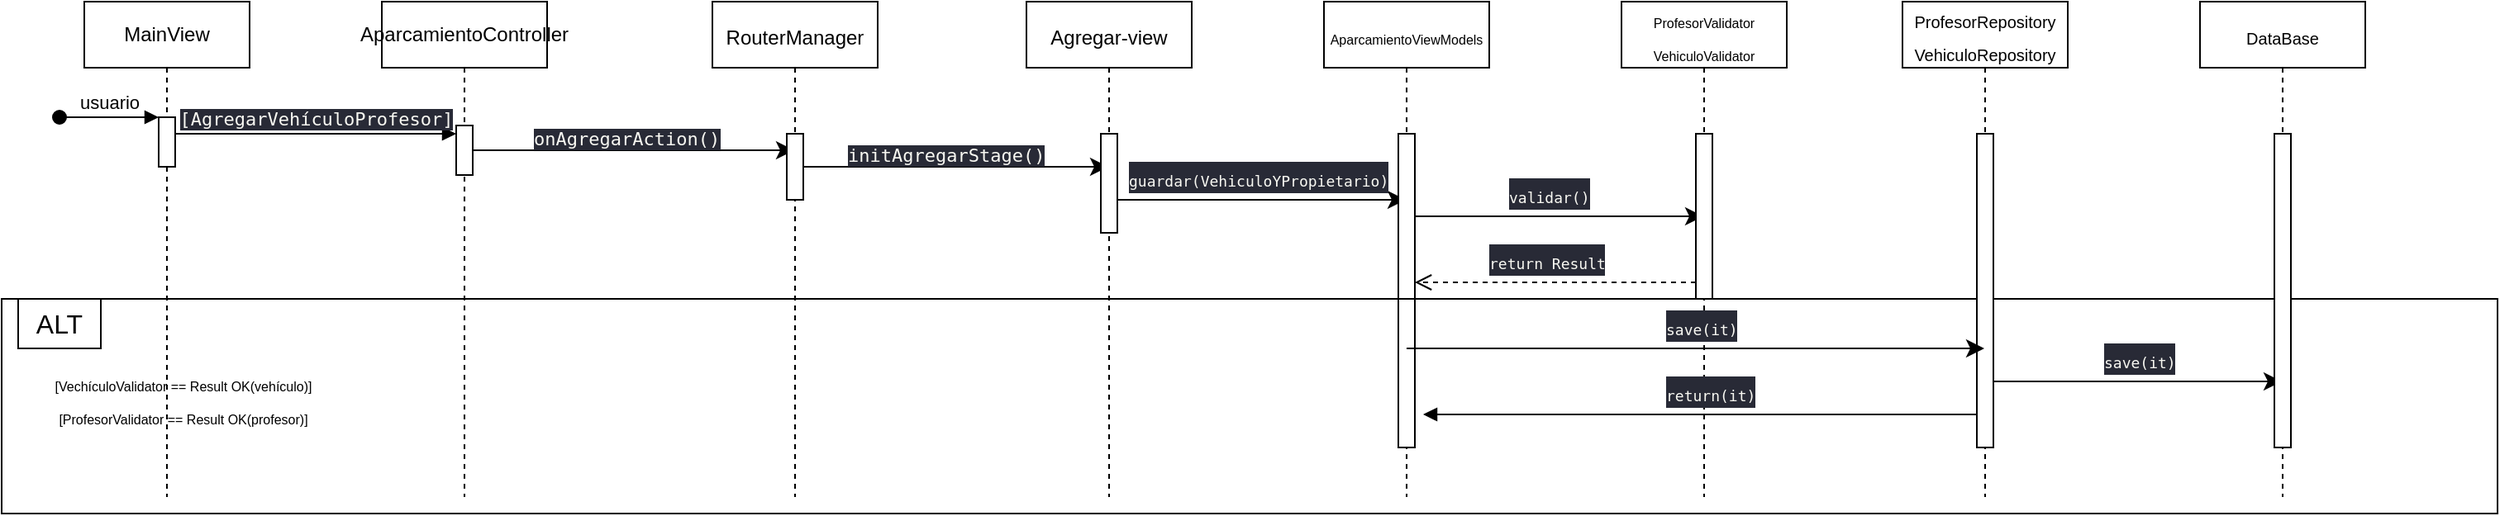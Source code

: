 <mxfile version="21.2.8" type="device" pages="2">
  <diagram name="Guardar Vehículo - Propietario" id="2YBvvXClWsGukQMizWep">
    <mxGraphModel dx="2807" dy="1238" grid="1" gridSize="10" guides="1" tooltips="1" connect="1" arrows="1" fold="1" page="1" pageScale="1" pageWidth="850" pageHeight="1100" math="0" shadow="0">
      <root>
        <mxCell id="0" />
        <mxCell id="1" parent="0" />
        <mxCell id="kDO4wmk9-rNT7eTT9zXW-60" value="" style="html=1;verticalAlign=bottom;endArrow=block;edgeStyle=elbowEdgeStyle;elbow=vertical;curved=0;rounded=0;" parent="1" edge="1">
          <mxGeometry relative="1" as="geometry">
            <mxPoint x="1190" y="770" as="sourcePoint" />
            <Array as="points">
              <mxPoint x="940" y="770" />
            </Array>
            <mxPoint x="850" y="770" as="targetPoint" />
          </mxGeometry>
        </mxCell>
        <mxCell id="kDO4wmk9-rNT7eTT9zXW-1" value="MainView" style="shape=umlLifeline;perimeter=lifelinePerimeter;whiteSpace=wrap;html=1;container=0;dropTarget=0;collapsible=0;recursiveResize=0;outlineConnect=0;portConstraint=eastwest;newEdgeStyle={&quot;edgeStyle&quot;:&quot;elbowEdgeStyle&quot;,&quot;elbow&quot;:&quot;vertical&quot;,&quot;curved&quot;:0,&quot;rounded&quot;:0};" parent="1" vertex="1">
          <mxGeometry x="40" y="520" width="100" height="300" as="geometry" />
        </mxCell>
        <mxCell id="kDO4wmk9-rNT7eTT9zXW-2" value="" style="html=1;points=[];perimeter=orthogonalPerimeter;outlineConnect=0;targetShapes=umlLifeline;portConstraint=eastwest;newEdgeStyle={&quot;edgeStyle&quot;:&quot;elbowEdgeStyle&quot;,&quot;elbow&quot;:&quot;vertical&quot;,&quot;curved&quot;:0,&quot;rounded&quot;:0};" parent="kDO4wmk9-rNT7eTT9zXW-1" vertex="1">
          <mxGeometry x="45" y="70" width="10" height="30" as="geometry" />
        </mxCell>
        <mxCell id="kDO4wmk9-rNT7eTT9zXW-3" value="usuario" style="html=1;verticalAlign=bottom;startArrow=oval;endArrow=block;startSize=8;edgeStyle=elbowEdgeStyle;elbow=vertical;curved=0;rounded=0;" parent="kDO4wmk9-rNT7eTT9zXW-1" target="kDO4wmk9-rNT7eTT9zXW-2" edge="1">
          <mxGeometry relative="1" as="geometry">
            <mxPoint x="-15" y="70" as="sourcePoint" />
          </mxGeometry>
        </mxCell>
        <mxCell id="kDO4wmk9-rNT7eTT9zXW-15" value="" style="edgeStyle=elbowEdgeStyle;curved=0;rounded=0;orthogonalLoop=1;jettySize=auto;html=1;elbow=vertical;fontSize=12;startSize=8;endSize=8;" parent="1" edge="1">
          <mxGeometry relative="1" as="geometry">
            <mxPoint x="269.81" y="610.0" as="sourcePoint" />
            <mxPoint x="469.5" y="610.0" as="targetPoint" />
            <Array as="points">
              <mxPoint x="360" y="610" />
            </Array>
          </mxGeometry>
        </mxCell>
        <mxCell id="kDO4wmk9-rNT7eTT9zXW-5" value="AparcamientoController" style="shape=umlLifeline;perimeter=lifelinePerimeter;whiteSpace=wrap;html=1;container=0;dropTarget=0;collapsible=0;recursiveResize=0;outlineConnect=0;portConstraint=eastwest;newEdgeStyle={&quot;edgeStyle&quot;:&quot;elbowEdgeStyle&quot;,&quot;elbow&quot;:&quot;vertical&quot;,&quot;curved&quot;:0,&quot;rounded&quot;:0};" parent="1" vertex="1">
          <mxGeometry x="220" y="520" width="100" height="300" as="geometry" />
        </mxCell>
        <mxCell id="kDO4wmk9-rNT7eTT9zXW-6" value="" style="html=1;points=[];perimeter=orthogonalPerimeter;outlineConnect=0;targetShapes=umlLifeline;portConstraint=eastwest;newEdgeStyle={&quot;edgeStyle&quot;:&quot;elbowEdgeStyle&quot;,&quot;elbow&quot;:&quot;vertical&quot;,&quot;curved&quot;:0,&quot;rounded&quot;:0};" parent="kDO4wmk9-rNT7eTT9zXW-5" vertex="1">
          <mxGeometry x="45" y="75" width="10" height="30" as="geometry" />
        </mxCell>
        <mxCell id="kDO4wmk9-rNT7eTT9zXW-7" value="&lt;div style=&quot;background-color: rgb(40, 42, 54); color: rgb(248, 248, 242); font-family: &amp;quot;Fira Code&amp;quot;, monospace;&quot;&gt;[AgregarVehículoProfesor]&lt;/div&gt;" style="html=1;verticalAlign=bottom;endArrow=block;edgeStyle=elbowEdgeStyle;elbow=vertical;curved=0;rounded=0;" parent="1" source="kDO4wmk9-rNT7eTT9zXW-2" target="kDO4wmk9-rNT7eTT9zXW-6" edge="1">
          <mxGeometry x="-0.002" relative="1" as="geometry">
            <mxPoint x="195" y="610" as="sourcePoint" />
            <Array as="points">
              <mxPoint x="180" y="600" />
            </Array>
            <mxPoint as="offset" />
          </mxGeometry>
        </mxCell>
        <mxCell id="kDO4wmk9-rNT7eTT9zXW-20" value="" style="edgeStyle=elbowEdgeStyle;curved=0;rounded=0;orthogonalLoop=1;jettySize=auto;html=1;elbow=vertical;fontSize=12;startSize=8;endSize=8;" parent="1" source="kDO4wmk9-rNT7eTT9zXW-13" target="kDO4wmk9-rNT7eTT9zXW-18" edge="1">
          <mxGeometry relative="1" as="geometry">
            <Array as="points">
              <mxPoint x="560" y="620" />
              <mxPoint x="540" y="630" />
              <mxPoint x="565" y="640" />
            </Array>
          </mxGeometry>
        </mxCell>
        <mxCell id="kDO4wmk9-rNT7eTT9zXW-13" value="&lt;font style=&quot;font-size: 12px;&quot;&gt;RouterManager&lt;/font&gt;" style="shape=umlLifeline;perimeter=lifelinePerimeter;whiteSpace=wrap;html=1;container=0;dropTarget=0;collapsible=0;recursiveResize=0;outlineConnect=0;portConstraint=eastwest;newEdgeStyle={&quot;edgeStyle&quot;:&quot;elbowEdgeStyle&quot;,&quot;elbow&quot;:&quot;vertical&quot;,&quot;curved&quot;:0,&quot;rounded&quot;:0};fontSize=16;" parent="1" vertex="1">
          <mxGeometry x="420" y="520" width="100" height="300" as="geometry" />
        </mxCell>
        <mxCell id="kDO4wmk9-rNT7eTT9zXW-14" value="" style="html=1;points=[];perimeter=orthogonalPerimeter;outlineConnect=0;targetShapes=umlLifeline;portConstraint=eastwest;newEdgeStyle={&quot;edgeStyle&quot;:&quot;elbowEdgeStyle&quot;,&quot;elbow&quot;:&quot;vertical&quot;,&quot;curved&quot;:0,&quot;rounded&quot;:0};fontSize=16;" parent="kDO4wmk9-rNT7eTT9zXW-13" vertex="1">
          <mxGeometry x="45" y="80" width="10" height="40" as="geometry" />
        </mxCell>
        <mxCell id="kDO4wmk9-rNT7eTT9zXW-17" value="&lt;div style=&quot;background-color: rgb(40, 42, 54); color: rgb(248, 248, 242); font-family: &amp;quot;Fira Code&amp;quot;, monospace; font-size: 11px;&quot;&gt;&lt;div style=&quot;&quot;&gt;onAgregarAction()&lt;/div&gt;&lt;/div&gt;" style="text;whiteSpace=wrap;html=1;fontSize=16;" parent="1" vertex="1">
          <mxGeometry x="310" y="590" width="130" height="30" as="geometry" />
        </mxCell>
        <mxCell id="kDO4wmk9-rNT7eTT9zXW-30" value="" style="edgeStyle=elbowEdgeStyle;curved=0;rounded=0;orthogonalLoop=1;jettySize=auto;html=1;elbow=vertical;fontSize=12;startSize=8;endSize=8;" parent="1" source="kDO4wmk9-rNT7eTT9zXW-18" target="kDO4wmk9-rNT7eTT9zXW-28" edge="1">
          <mxGeometry relative="1" as="geometry">
            <Array as="points">
              <mxPoint x="740" y="640" />
            </Array>
          </mxGeometry>
        </mxCell>
        <mxCell id="kDO4wmk9-rNT7eTT9zXW-18" value="&lt;font style=&quot;font-size: 12px;&quot;&gt;Agregar-view&lt;/font&gt;" style="shape=umlLifeline;perimeter=lifelinePerimeter;whiteSpace=wrap;html=1;container=0;dropTarget=0;collapsible=0;recursiveResize=0;outlineConnect=0;portConstraint=eastwest;newEdgeStyle={&quot;edgeStyle&quot;:&quot;elbowEdgeStyle&quot;,&quot;elbow&quot;:&quot;vertical&quot;,&quot;curved&quot;:0,&quot;rounded&quot;:0};fontSize=16;" parent="1" vertex="1">
          <mxGeometry x="610" y="520" width="100" height="300" as="geometry" />
        </mxCell>
        <mxCell id="kDO4wmk9-rNT7eTT9zXW-19" value="" style="html=1;points=[];perimeter=orthogonalPerimeter;outlineConnect=0;targetShapes=umlLifeline;portConstraint=eastwest;newEdgeStyle={&quot;edgeStyle&quot;:&quot;elbowEdgeStyle&quot;,&quot;elbow&quot;:&quot;vertical&quot;,&quot;curved&quot;:0,&quot;rounded&quot;:0};fontSize=16;" parent="kDO4wmk9-rNT7eTT9zXW-18" vertex="1">
          <mxGeometry x="45" y="80" width="10" height="60" as="geometry" />
        </mxCell>
        <mxCell id="kDO4wmk9-rNT7eTT9zXW-23" value="&lt;div style=&quot;background-color: rgb(40, 42, 54); color: rgb(248, 248, 242); font-family: &amp;quot;Fira Code&amp;quot;, monospace; font-size: 11px;&quot;&gt;&lt;div style=&quot;&quot;&gt;&lt;div style=&quot;&quot;&gt;initAgregarStage()&lt;/div&gt;&lt;/div&gt;&lt;/div&gt;" style="text;whiteSpace=wrap;html=1;fontSize=16;" parent="1" vertex="1">
          <mxGeometry x="500" y="600" width="130" height="20" as="geometry" />
        </mxCell>
        <mxCell id="kDO4wmk9-rNT7eTT9zXW-34" value="" style="edgeStyle=elbowEdgeStyle;curved=0;rounded=0;orthogonalLoop=1;jettySize=auto;html=1;elbow=vertical;fontSize=12;startSize=8;endSize=8;" parent="1" source="kDO4wmk9-rNT7eTT9zXW-28" target="kDO4wmk9-rNT7eTT9zXW-32" edge="1">
          <mxGeometry relative="1" as="geometry">
            <Array as="points">
              <mxPoint x="920" y="650" />
              <mxPoint x="890" y="630" />
              <mxPoint x="930" y="660" />
              <mxPoint x="920" y="660" />
            </Array>
          </mxGeometry>
        </mxCell>
        <mxCell id="kDO4wmk9-rNT7eTT9zXW-28" value="&lt;font style=&quot;font-size: 8px;&quot;&gt;AparcamientoViewModels&lt;/font&gt;" style="shape=umlLifeline;perimeter=lifelinePerimeter;whiteSpace=wrap;html=1;container=0;dropTarget=0;collapsible=0;recursiveResize=0;outlineConnect=0;portConstraint=eastwest;newEdgeStyle={&quot;edgeStyle&quot;:&quot;elbowEdgeStyle&quot;,&quot;elbow&quot;:&quot;vertical&quot;,&quot;curved&quot;:0,&quot;rounded&quot;:0};fontSize=16;" parent="1" vertex="1">
          <mxGeometry x="790" y="520" width="100" height="300" as="geometry" />
        </mxCell>
        <mxCell id="kDO4wmk9-rNT7eTT9zXW-29" value="" style="html=1;points=[];perimeter=orthogonalPerimeter;outlineConnect=0;targetShapes=umlLifeline;portConstraint=eastwest;newEdgeStyle={&quot;edgeStyle&quot;:&quot;elbowEdgeStyle&quot;,&quot;elbow&quot;:&quot;vertical&quot;,&quot;curved&quot;:0,&quot;rounded&quot;:0};fontSize=16;" parent="kDO4wmk9-rNT7eTT9zXW-28" vertex="1">
          <mxGeometry x="45" y="80" width="10" height="190" as="geometry" />
        </mxCell>
        <mxCell id="kDO4wmk9-rNT7eTT9zXW-31" value="&lt;div style=&quot;background-color: rgb(40, 42, 54); color: rgb(248, 248, 242); font-family: &amp;quot;Fira Code&amp;quot;, monospace;&quot;&gt;&lt;div style=&quot;&quot;&gt;&lt;div style=&quot;&quot;&gt;&lt;font style=&quot;font-size: 9px;&quot;&gt;guardar(VehiculoYPropietario)&lt;/font&gt;&lt;/div&gt;&lt;/div&gt;&lt;/div&gt;" style="text;whiteSpace=wrap;html=1;fontSize=16;" parent="1" vertex="1">
          <mxGeometry x="670" y="610" width="130" height="20" as="geometry" />
        </mxCell>
        <mxCell id="kDO4wmk9-rNT7eTT9zXW-32" value="&lt;font style=&quot;font-size: 8px;&quot;&gt;ProfesorValidator&lt;br&gt;VehiculoValidator&lt;/font&gt;" style="shape=umlLifeline;perimeter=lifelinePerimeter;whiteSpace=wrap;html=1;container=0;dropTarget=0;collapsible=0;recursiveResize=0;outlineConnect=0;portConstraint=eastwest;newEdgeStyle={&quot;edgeStyle&quot;:&quot;elbowEdgeStyle&quot;,&quot;elbow&quot;:&quot;vertical&quot;,&quot;curved&quot;:0,&quot;rounded&quot;:0};fontSize=16;" parent="1" vertex="1">
          <mxGeometry x="970" y="520" width="100" height="300" as="geometry" />
        </mxCell>
        <mxCell id="kDO4wmk9-rNT7eTT9zXW-33" value="" style="html=1;points=[];perimeter=orthogonalPerimeter;outlineConnect=0;targetShapes=umlLifeline;portConstraint=eastwest;newEdgeStyle={&quot;edgeStyle&quot;:&quot;elbowEdgeStyle&quot;,&quot;elbow&quot;:&quot;vertical&quot;,&quot;curved&quot;:0,&quot;rounded&quot;:0};fontSize=16;" parent="kDO4wmk9-rNT7eTT9zXW-32" vertex="1">
          <mxGeometry x="45" y="80" width="10" height="100" as="geometry" />
        </mxCell>
        <mxCell id="kDO4wmk9-rNT7eTT9zXW-38" value="&lt;div style=&quot;background-color: rgb(40, 42, 54); color: rgb(248, 248, 242); font-family: &amp;quot;Fira Code&amp;quot;, monospace;&quot;&gt;&lt;div style=&quot;&quot;&gt;&lt;div style=&quot;&quot;&gt;&lt;font style=&quot;font-size: 9px;&quot;&gt;validar()&lt;/font&gt;&lt;/div&gt;&lt;/div&gt;&lt;/div&gt;" style="text;whiteSpace=wrap;html=1;fontSize=16;" parent="1" vertex="1">
          <mxGeometry x="900" y="620" width="50" height="30" as="geometry" />
        </mxCell>
        <mxCell id="kDO4wmk9-rNT7eTT9zXW-39" value="" style="html=1;verticalAlign=bottom;endArrow=open;dashed=1;endSize=8;edgeStyle=elbowEdgeStyle;elbow=vertical;curved=0;rounded=0;" parent="1" source="kDO4wmk9-rNT7eTT9zXW-33" target="kDO4wmk9-rNT7eTT9zXW-29" edge="1">
          <mxGeometry relative="1" as="geometry">
            <mxPoint x="850" y="680" as="targetPoint" />
            <Array as="points">
              <mxPoint x="930" y="690" />
            </Array>
            <mxPoint x="1010" y="680" as="sourcePoint" />
            <mxPoint as="offset" />
          </mxGeometry>
        </mxCell>
        <mxCell id="kDO4wmk9-rNT7eTT9zXW-40" value="&lt;div style=&quot;background-color: rgb(40, 42, 54); color: rgb(248, 248, 242); font-family: &amp;quot;Fira Code&amp;quot;, monospace;&quot;&gt;&lt;div style=&quot;&quot;&gt;&lt;div style=&quot;&quot;&gt;&lt;font style=&quot;font-size: 9px;&quot;&gt;return Result&lt;/font&gt;&lt;/div&gt;&lt;/div&gt;&lt;/div&gt;" style="text;whiteSpace=wrap;html=1;fontSize=16;" parent="1" vertex="1">
          <mxGeometry x="887.5" y="660" width="75" height="30" as="geometry" />
        </mxCell>
        <mxCell id="kDO4wmk9-rNT7eTT9zXW-41" value="" style="rounded=0;whiteSpace=wrap;html=1;fontSize=16;fillColor=none;" parent="1" vertex="1">
          <mxGeometry x="-10" y="700" width="1510" height="130" as="geometry" />
        </mxCell>
        <mxCell id="kDO4wmk9-rNT7eTT9zXW-42" value="ALT" style="rounded=0;whiteSpace=wrap;html=1;fontSize=16;" parent="1" vertex="1">
          <mxGeometry y="700" width="50" height="30" as="geometry" />
        </mxCell>
        <mxCell id="kDO4wmk9-rNT7eTT9zXW-50" value="" style="edgeStyle=elbowEdgeStyle;curved=0;rounded=0;orthogonalLoop=1;jettySize=auto;html=1;elbow=vertical;fontSize=12;startSize=8;endSize=8;" parent="1" source="kDO4wmk9-rNT7eTT9zXW-43" target="kDO4wmk9-rNT7eTT9zXW-48" edge="1">
          <mxGeometry relative="1" as="geometry">
            <Array as="points">
              <mxPoint x="1310" y="750" />
            </Array>
          </mxGeometry>
        </mxCell>
        <mxCell id="kDO4wmk9-rNT7eTT9zXW-43" value="&lt;font size=&quot;1&quot;&gt;ProfesorRepository&lt;br&gt;VehiculoRepository&lt;br&gt;&lt;/font&gt;" style="shape=umlLifeline;perimeter=lifelinePerimeter;whiteSpace=wrap;html=1;container=0;dropTarget=0;collapsible=0;recursiveResize=0;outlineConnect=0;portConstraint=eastwest;newEdgeStyle={&quot;edgeStyle&quot;:&quot;elbowEdgeStyle&quot;,&quot;elbow&quot;:&quot;vertical&quot;,&quot;curved&quot;:0,&quot;rounded&quot;:0};fontSize=16;" parent="1" vertex="1">
          <mxGeometry x="1140" y="520" width="100" height="300" as="geometry" />
        </mxCell>
        <mxCell id="kDO4wmk9-rNT7eTT9zXW-44" value="" style="html=1;points=[];perimeter=orthogonalPerimeter;outlineConnect=0;targetShapes=umlLifeline;portConstraint=eastwest;newEdgeStyle={&quot;edgeStyle&quot;:&quot;elbowEdgeStyle&quot;,&quot;elbow&quot;:&quot;vertical&quot;,&quot;curved&quot;:0,&quot;rounded&quot;:0};fontSize=16;" parent="kDO4wmk9-rNT7eTT9zXW-43" vertex="1">
          <mxGeometry x="45" y="80" width="10" height="190" as="geometry" />
        </mxCell>
        <mxCell id="kDO4wmk9-rNT7eTT9zXW-46" style="edgeStyle=none;curved=1;rounded=0;orthogonalLoop=1;jettySize=auto;html=1;entryX=1;entryY=0.5;entryDx=0;entryDy=0;fontSize=12;startSize=8;endSize=8;" parent="1" edge="1">
          <mxGeometry relative="1" as="geometry">
            <mxPoint x="1430.0" y="765" as="sourcePoint" />
            <mxPoint x="1430.0" y="765" as="targetPoint" />
          </mxGeometry>
        </mxCell>
        <mxCell id="kDO4wmk9-rNT7eTT9zXW-47" value="&lt;div style=&quot;background-color: rgb(40, 42, 54); color: rgb(248, 248, 242); font-family: &amp;quot;Fira Code&amp;quot;, monospace;&quot;&gt;&lt;div style=&quot;&quot;&gt;&lt;div style=&quot;&quot;&gt;&lt;font style=&quot;font-size: 9px;&quot;&gt;save(it)&lt;/font&gt;&lt;/div&gt;&lt;/div&gt;&lt;/div&gt;" style="text;whiteSpace=wrap;html=1;fontSize=16;" parent="1" vertex="1">
          <mxGeometry x="995" y="700" width="50" height="30" as="geometry" />
        </mxCell>
        <mxCell id="kDO4wmk9-rNT7eTT9zXW-48" value="&lt;font size=&quot;1&quot;&gt;DataBase&lt;br&gt;&lt;/font&gt;" style="shape=umlLifeline;perimeter=lifelinePerimeter;whiteSpace=wrap;html=1;container=0;dropTarget=0;collapsible=0;recursiveResize=0;outlineConnect=0;portConstraint=eastwest;newEdgeStyle={&quot;edgeStyle&quot;:&quot;elbowEdgeStyle&quot;,&quot;elbow&quot;:&quot;vertical&quot;,&quot;curved&quot;:0,&quot;rounded&quot;:0};fontSize=16;" parent="1" vertex="1">
          <mxGeometry x="1320" y="520" width="100" height="300" as="geometry" />
        </mxCell>
        <mxCell id="kDO4wmk9-rNT7eTT9zXW-49" value="" style="html=1;points=[];perimeter=orthogonalPerimeter;outlineConnect=0;targetShapes=umlLifeline;portConstraint=eastwest;newEdgeStyle={&quot;edgeStyle&quot;:&quot;elbowEdgeStyle&quot;,&quot;elbow&quot;:&quot;vertical&quot;,&quot;curved&quot;:0,&quot;rounded&quot;:0};fontSize=16;" parent="kDO4wmk9-rNT7eTT9zXW-48" vertex="1">
          <mxGeometry x="45" y="80" width="10" height="190" as="geometry" />
        </mxCell>
        <mxCell id="kDO4wmk9-rNT7eTT9zXW-51" value="&lt;div style=&quot;background-color: rgb(40, 42, 54); color: rgb(248, 248, 242); font-family: &amp;quot;Fira Code&amp;quot;, monospace;&quot;&gt;&lt;div style=&quot;&quot;&gt;&lt;div style=&quot;&quot;&gt;&lt;font style=&quot;font-size: 9px;&quot;&gt;save(it)&lt;/font&gt;&lt;/div&gt;&lt;/div&gt;&lt;/div&gt;" style="text;whiteSpace=wrap;html=1;fontSize=16;" parent="1" vertex="1">
          <mxGeometry x="1260" y="720" width="50" height="30" as="geometry" />
        </mxCell>
        <mxCell id="kDO4wmk9-rNT7eTT9zXW-45" value="" style="edgeStyle=elbowEdgeStyle;curved=0;rounded=0;orthogonalLoop=1;jettySize=auto;html=1;elbow=vertical;fontSize=12;startSize=8;endSize=8;" parent="1" source="kDO4wmk9-rNT7eTT9zXW-28" target="kDO4wmk9-rNT7eTT9zXW-43" edge="1">
          <mxGeometry relative="1" as="geometry">
            <Array as="points">
              <mxPoint x="1100" y="730" />
            </Array>
          </mxGeometry>
        </mxCell>
        <mxCell id="kDO4wmk9-rNT7eTT9zXW-57" value="&lt;div style=&quot;background-color: rgb(40, 42, 54); color: rgb(248, 248, 242); font-family: &amp;quot;Fira Code&amp;quot;, monospace;&quot;&gt;&lt;div style=&quot;&quot;&gt;&lt;div style=&quot;&quot;&gt;&lt;font style=&quot;font-size: 9px;&quot;&gt;return(it)&lt;/font&gt;&lt;/div&gt;&lt;/div&gt;&lt;/div&gt;" style="text;whiteSpace=wrap;html=1;fontSize=16;" parent="1" vertex="1">
          <mxGeometry x="995" y="740" width="50" height="30" as="geometry" />
        </mxCell>
        <mxCell id="lC5V0h7rbHAf4vYJj5R6-1" value="&lt;font style=&quot;font-size: 8px;&quot;&gt;[VechículoValidator == Result OK(vehículo)]&lt;/font&gt;" style="text;html=1;strokeColor=none;fillColor=none;align=center;verticalAlign=middle;whiteSpace=wrap;rounded=0;fontSize=16;" parent="1" vertex="1">
          <mxGeometry y="740" width="200" height="20" as="geometry" />
        </mxCell>
        <mxCell id="lC5V0h7rbHAf4vYJj5R6-2" value="&lt;font style=&quot;font-size: 8px;&quot;&gt;[ProfesorValidator == Result OK(profesor)]&lt;/font&gt;" style="text;html=1;strokeColor=none;fillColor=none;align=center;verticalAlign=middle;whiteSpace=wrap;rounded=0;fontSize=16;" parent="1" vertex="1">
          <mxGeometry x="20" y="760" width="160" height="20" as="geometry" />
        </mxCell>
      </root>
    </mxGraphModel>
  </diagram>
  <diagram id="H6wqd1VM7tKoyUfAHo7F" name="Aparcar-Vehiculo">
    <mxGraphModel dx="2058" dy="838" grid="1" gridSize="10" guides="1" tooltips="1" connect="1" arrows="1" fold="1" page="0" pageScale="1" pageWidth="827" pageHeight="1169" math="0" shadow="0">
      <root>
        <mxCell id="0" />
        <mxCell id="1" parent="0" />
        <mxCell id="C3_EnsjD2CpoehZJh7o1-1" value="MainView" style="shape=umlLifeline;perimeter=lifelinePerimeter;whiteSpace=wrap;html=1;container=0;dropTarget=0;collapsible=0;recursiveResize=0;outlineConnect=0;portConstraint=eastwest;newEdgeStyle={&quot;edgeStyle&quot;:&quot;elbowEdgeStyle&quot;,&quot;elbow&quot;:&quot;vertical&quot;,&quot;curved&quot;:0,&quot;rounded&quot;:0};" parent="1" vertex="1">
          <mxGeometry x="40" y="520" width="100" height="510" as="geometry" />
        </mxCell>
        <mxCell id="C3_EnsjD2CpoehZJh7o1-2" value="" style="html=1;points=[];perimeter=orthogonalPerimeter;outlineConnect=0;targetShapes=umlLifeline;portConstraint=eastwest;newEdgeStyle={&quot;edgeStyle&quot;:&quot;elbowEdgeStyle&quot;,&quot;elbow&quot;:&quot;vertical&quot;,&quot;curved&quot;:0,&quot;rounded&quot;:0};" parent="C3_EnsjD2CpoehZJh7o1-1" vertex="1">
          <mxGeometry x="45" y="70" width="10" height="30" as="geometry" />
        </mxCell>
        <mxCell id="C3_EnsjD2CpoehZJh7o1-3" value="usuario" style="html=1;verticalAlign=bottom;startArrow=oval;endArrow=block;startSize=8;edgeStyle=elbowEdgeStyle;elbow=vertical;curved=0;rounded=0;" parent="C3_EnsjD2CpoehZJh7o1-1" target="C3_EnsjD2CpoehZJh7o1-2" edge="1">
          <mxGeometry relative="1" as="geometry">
            <mxPoint x="-15" y="70" as="sourcePoint" />
          </mxGeometry>
        </mxCell>
        <mxCell id="C3_EnsjD2CpoehZJh7o1-4" value="AparcarController" style="shape=umlLifeline;perimeter=lifelinePerimeter;whiteSpace=wrap;html=1;container=0;dropTarget=0;collapsible=0;recursiveResize=0;outlineConnect=0;portConstraint=eastwest;newEdgeStyle={&quot;edgeStyle&quot;:&quot;elbowEdgeStyle&quot;,&quot;elbow&quot;:&quot;vertical&quot;,&quot;curved&quot;:0,&quot;rounded&quot;:0};" parent="1" vertex="1">
          <mxGeometry x="220" y="520" width="100" height="510" as="geometry" />
        </mxCell>
        <mxCell id="C3_EnsjD2CpoehZJh7o1-5" value="" style="html=1;points=[];perimeter=orthogonalPerimeter;outlineConnect=0;targetShapes=umlLifeline;portConstraint=eastwest;newEdgeStyle={&quot;edgeStyle&quot;:&quot;elbowEdgeStyle&quot;,&quot;elbow&quot;:&quot;vertical&quot;,&quot;curved&quot;:0,&quot;rounded&quot;:0};" parent="C3_EnsjD2CpoehZJh7o1-4" vertex="1">
          <mxGeometry x="45" y="75" width="10" height="30" as="geometry" />
        </mxCell>
        <mxCell id="C3_EnsjD2CpoehZJh7o1-6" value="&lt;div style=&quot;background-color: rgb(40, 42, 54); color: rgb(248, 248, 242); font-family: &amp;quot;Fira Code&amp;quot;, monospace;&quot;&gt;[AparcarVehiculo]&lt;/div&gt;" style="html=1;verticalAlign=bottom;endArrow=block;edgeStyle=elbowEdgeStyle;elbow=vertical;curved=0;rounded=0;" parent="1" source="C3_EnsjD2CpoehZJh7o1-2" target="C3_EnsjD2CpoehZJh7o1-5" edge="1">
          <mxGeometry x="-0.005" relative="1" as="geometry">
            <mxPoint x="195" y="610" as="sourcePoint" />
            <Array as="points">
              <mxPoint x="180" y="600" />
            </Array>
            <mxPoint as="offset" />
          </mxGeometry>
        </mxCell>
        <mxCell id="L8RA67vl-CGxT4y5DEHT-4" value="" style="edgeStyle=elbowEdgeStyle;curved=0;rounded=0;orthogonalLoop=1;jettySize=auto;html=1;elbow=vertical;fontSize=12;startSize=8;endSize=8;" parent="1" source="C3_EnsjD2CpoehZJh7o1-8" target="L8RA67vl-CGxT4y5DEHT-2" edge="1">
          <mxGeometry relative="1" as="geometry">
            <Array as="points">
              <mxPoint x="510" y="620" />
            </Array>
          </mxGeometry>
        </mxCell>
        <mxCell id="C3_EnsjD2CpoehZJh7o1-8" value="&lt;font style=&quot;font-size: 13px;&quot;&gt;RouterManager&lt;/font&gt;" style="shape=umlLifeline;perimeter=lifelinePerimeter;whiteSpace=wrap;html=1;container=0;dropTarget=0;collapsible=0;recursiveResize=0;outlineConnect=0;portConstraint=eastwest;newEdgeStyle={&quot;edgeStyle&quot;:&quot;elbowEdgeStyle&quot;,&quot;elbow&quot;:&quot;vertical&quot;,&quot;curved&quot;:0,&quot;rounded&quot;:0};fontSize=16;" parent="1" vertex="1">
          <mxGeometry x="400" y="520" width="100" height="510" as="geometry" />
        </mxCell>
        <mxCell id="C3_EnsjD2CpoehZJh7o1-9" value="" style="html=1;points=[];perimeter=orthogonalPerimeter;outlineConnect=0;targetShapes=umlLifeline;portConstraint=eastwest;newEdgeStyle={&quot;edgeStyle&quot;:&quot;elbowEdgeStyle&quot;,&quot;elbow&quot;:&quot;vertical&quot;,&quot;curved&quot;:0,&quot;rounded&quot;:0};fontSize=16;" parent="C3_EnsjD2CpoehZJh7o1-8" vertex="1">
          <mxGeometry x="45" y="75" width="10" height="30" as="geometry" />
        </mxCell>
        <mxCell id="C3_EnsjD2CpoehZJh7o1-10" value="" style="edgeStyle=elbowEdgeStyle;curved=0;rounded=0;orthogonalLoop=1;jettySize=auto;html=1;elbow=vertical;fontSize=12;startSize=8;endSize=8;" parent="1" source="C3_EnsjD2CpoehZJh7o1-4" target="C3_EnsjD2CpoehZJh7o1-8" edge="1">
          <mxGeometry relative="1" as="geometry">
            <Array as="points">
              <mxPoint x="370" y="610" />
            </Array>
          </mxGeometry>
        </mxCell>
        <mxCell id="L8RA67vl-CGxT4y5DEHT-1" value="&lt;div style=&quot;background-color: rgb(40, 42, 54); color: rgb(248, 248, 242); font-family: &amp;quot;Fira Code&amp;quot;, monospace; font-size: 12px;&quot;&gt;initAparcarStage&lt;span style=&quot;color:#e8ba36;&quot;&gt;()&lt;/span&gt;&lt;/div&gt;" style="edgeLabel;html=1;align=center;verticalAlign=middle;resizable=0;points=[];fontSize=16;" parent="C3_EnsjD2CpoehZJh7o1-10" vertex="1" connectable="0">
          <mxGeometry x="-0.261" relative="1" as="geometry">
            <mxPoint x="24" y="-15" as="offset" />
          </mxGeometry>
        </mxCell>
        <mxCell id="L8RA67vl-CGxT4y5DEHT-2" value="&lt;font style=&quot;font-size: 13px;&quot;&gt;Aparcar-view&lt;/font&gt;" style="shape=umlLifeline;perimeter=lifelinePerimeter;whiteSpace=wrap;html=1;container=0;dropTarget=0;collapsible=0;recursiveResize=0;outlineConnect=0;portConstraint=eastwest;newEdgeStyle={&quot;edgeStyle&quot;:&quot;elbowEdgeStyle&quot;,&quot;elbow&quot;:&quot;vertical&quot;,&quot;curved&quot;:0,&quot;rounded&quot;:0};fontSize=16;" parent="1" vertex="1">
          <mxGeometry x="560" y="520" width="100" height="510" as="geometry" />
        </mxCell>
        <mxCell id="L8RA67vl-CGxT4y5DEHT-3" value="" style="html=1;points=[];perimeter=orthogonalPerimeter;outlineConnect=0;targetShapes=umlLifeline;portConstraint=eastwest;newEdgeStyle={&quot;edgeStyle&quot;:&quot;elbowEdgeStyle&quot;,&quot;elbow&quot;:&quot;vertical&quot;,&quot;curved&quot;:0,&quot;rounded&quot;:0};fontSize=16;" parent="L8RA67vl-CGxT4y5DEHT-2" vertex="1">
          <mxGeometry x="45" y="90" width="10" height="30" as="geometry" />
        </mxCell>
        <mxCell id="L8RA67vl-CGxT4y5DEHT-5" value="&lt;div style=&quot;background-color: rgb(40, 42, 54); color: rgb(248, 248, 242); font-family: &amp;quot;Fira Code&amp;quot;, monospace; font-size: 12px;&quot;&gt;&lt;div style=&quot;&quot;&gt;onAparcarAction()&lt;/div&gt;&lt;/div&gt;" style="edgeLabel;html=1;align=center;verticalAlign=middle;resizable=0;points=[];fontSize=16;" parent="1" vertex="1" connectable="0">
          <mxGeometry x="530.004" y="610" as="geometry" />
        </mxCell>
        <mxCell id="L8RA67vl-CGxT4y5DEHT-12" value="" style="edgeStyle=elbowEdgeStyle;curved=0;rounded=0;orthogonalLoop=1;jettySize=auto;html=1;elbow=vertical;fontSize=12;startSize=8;endSize=8;" parent="1" source="L8RA67vl-CGxT4y5DEHT-6" target="L8RA67vl-CGxT4y5DEHT-10" edge="1">
          <mxGeometry relative="1" as="geometry">
            <Array as="points">
              <mxPoint x="850" y="650" />
              <mxPoint x="870" y="640" />
            </Array>
          </mxGeometry>
        </mxCell>
        <mxCell id="L8RA67vl-CGxT4y5DEHT-6" value="&lt;font style=&quot;font-size: 12px;&quot;&gt;AparcarController&lt;/font&gt;" style="shape=umlLifeline;perimeter=lifelinePerimeter;whiteSpace=wrap;html=1;container=0;dropTarget=0;collapsible=0;recursiveResize=0;outlineConnect=0;portConstraint=eastwest;newEdgeStyle={&quot;edgeStyle&quot;:&quot;elbowEdgeStyle&quot;,&quot;elbow&quot;:&quot;vertical&quot;,&quot;curved&quot;:0,&quot;rounded&quot;:0};fontSize=16;" parent="1" vertex="1">
          <mxGeometry x="730" y="520" width="100" height="510" as="geometry" />
        </mxCell>
        <mxCell id="L8RA67vl-CGxT4y5DEHT-7" value="" style="html=1;points=[];perimeter=orthogonalPerimeter;outlineConnect=0;targetShapes=umlLifeline;portConstraint=eastwest;newEdgeStyle={&quot;edgeStyle&quot;:&quot;elbowEdgeStyle&quot;,&quot;elbow&quot;:&quot;vertical&quot;,&quot;curved&quot;:0,&quot;rounded&quot;:0};fontSize=16;" parent="L8RA67vl-CGxT4y5DEHT-6" vertex="1">
          <mxGeometry x="45" y="100" width="10" height="60" as="geometry" />
        </mxCell>
        <mxCell id="L8RA67vl-CGxT4y5DEHT-8" value="" style="edgeStyle=elbowEdgeStyle;curved=0;rounded=0;orthogonalLoop=1;jettySize=auto;html=1;elbow=vertical;fontSize=12;startSize=8;endSize=8;" parent="1" source="L8RA67vl-CGxT4y5DEHT-2" target="L8RA67vl-CGxT4y5DEHT-6" edge="1">
          <mxGeometry relative="1" as="geometry">
            <Array as="points">
              <mxPoint x="680" y="630" />
            </Array>
          </mxGeometry>
        </mxCell>
        <mxCell id="L8RA67vl-CGxT4y5DEHT-9" value="&lt;div style=&quot;background-color: rgb(40, 42, 54); color: rgb(248, 248, 242); font-family: &amp;quot;Fira Code&amp;quot;, monospace; font-size: 12px;&quot;&gt;&lt;div style=&quot;&quot;&gt;&lt;div style=&quot;&quot;&gt;onAparcarAction&lt;span style=&quot;color:#e8ba36;&quot;&gt;()&amp;nbsp;&lt;br&gt;&lt;/span&gt;&lt;/div&gt;&lt;/div&gt;&lt;/div&gt;" style="edgeLabel;html=1;align=center;verticalAlign=middle;resizable=0;points=[];fontSize=16;" parent="1" vertex="1" connectable="0">
          <mxGeometry x="690.004" y="620" as="geometry">
            <mxPoint x="4" as="offset" />
          </mxGeometry>
        </mxCell>
        <mxCell id="v9LPRKnlTe4FoOwkEJw0-3" value="" style="edgeStyle=elbowEdgeStyle;curved=0;rounded=0;orthogonalLoop=1;jettySize=auto;html=1;elbow=vertical;fontSize=12;startSize=8;endSize=8;" parent="1" source="L8RA67vl-CGxT4y5DEHT-10" target="v9LPRKnlTe4FoOwkEJw0-1" edge="1">
          <mxGeometry relative="1" as="geometry">
            <Array as="points">
              <mxPoint x="1030" y="680" />
              <mxPoint x="1010" y="700" />
            </Array>
          </mxGeometry>
        </mxCell>
        <mxCell id="L8RA67vl-CGxT4y5DEHT-10" value="&lt;font style=&quot;font-size: 8px;&quot;&gt;AparcamientoViewModels&lt;/font&gt;" style="shape=umlLifeline;perimeter=lifelinePerimeter;whiteSpace=wrap;html=1;container=0;dropTarget=0;collapsible=0;recursiveResize=0;outlineConnect=0;portConstraint=eastwest;newEdgeStyle={&quot;edgeStyle&quot;:&quot;elbowEdgeStyle&quot;,&quot;elbow&quot;:&quot;vertical&quot;,&quot;curved&quot;:0,&quot;rounded&quot;:0};fontSize=16;" parent="1" vertex="1">
          <mxGeometry x="880" y="520" width="100" height="520" as="geometry" />
        </mxCell>
        <mxCell id="L8RA67vl-CGxT4y5DEHT-11" value="" style="html=1;points=[];perimeter=orthogonalPerimeter;outlineConnect=0;targetShapes=umlLifeline;portConstraint=eastwest;newEdgeStyle={&quot;edgeStyle&quot;:&quot;elbowEdgeStyle&quot;,&quot;elbow&quot;:&quot;vertical&quot;,&quot;curved&quot;:0,&quot;rounded&quot;:0};fontSize=16;" parent="L8RA67vl-CGxT4y5DEHT-10" vertex="1">
          <mxGeometry x="45" y="120" width="10" height="280" as="geometry" />
        </mxCell>
        <mxCell id="0EgbVCS8_OadvJnfL50M-1" value="&lt;div style=&quot;background-color: rgb(40, 42, 54); font-family: &amp;quot;Fira Code&amp;quot;, monospace; font-size: 12px; color: rgb(248, 248, 242);&quot;&gt;&lt;div style=&quot;font-size: 8px;&quot;&gt;&lt;div style=&quot;&quot;&gt;ocuparPlaza&lt;span style=&quot;color:#e8ba36;&quot;&gt;(Aparcamiento)&amp;nbsp;&lt;br&gt;&lt;/span&gt;&lt;/div&gt;&lt;/div&gt;&lt;/div&gt;" style="edgeLabel;html=1;align=center;verticalAlign=middle;resizable=0;points=[];fontSize=16;" parent="1" vertex="1" connectable="0">
          <mxGeometry x="850.004" y="640" as="geometry">
            <mxPoint x="4" as="offset" />
          </mxGeometry>
        </mxCell>
        <mxCell id="0EgbVCS8_OadvJnfL50M-2" value="" style="rounded=0;whiteSpace=wrap;html=1;fontSize=16;fillColor=none;" parent="1" vertex="1">
          <mxGeometry y="720" width="1510" height="320" as="geometry" />
        </mxCell>
        <mxCell id="ev-tp6rLamA5eKcqfg1J-1" value="&lt;span style=&quot;font-size: 8px;&quot;&gt;Alertt(Vehiculo ya aparcado)&lt;/span&gt;" style="html=1;verticalAlign=bottom;endArrow=open;dashed=1;endSize=8;edgeStyle=elbowEdgeStyle;elbow=vertical;curved=0;rounded=0;" parent="1" target="L8RA67vl-CGxT4y5DEHT-6" edge="1">
          <mxGeometry relative="1" as="geometry">
            <mxPoint x="800" y="670" as="targetPoint" />
            <Array as="points">
              <mxPoint x="855" y="669.66" />
            </Array>
            <mxPoint x="930" y="669.66" as="sourcePoint" />
            <mxPoint as="offset" />
          </mxGeometry>
        </mxCell>
        <mxCell id="X2Lbk3dOKiWIUEYQcPri-5" value="" style="edgeStyle=elbowEdgeStyle;curved=0;rounded=0;orthogonalLoop=1;jettySize=auto;html=1;elbow=vertical;fontSize=12;startSize=8;endSize=8;" parent="1" source="L8RA67vl-CGxT4y5DEHT-10" target="X2Lbk3dOKiWIUEYQcPri-3" edge="1">
          <mxGeometry relative="1" as="geometry">
            <Array as="points">
              <mxPoint x="1190" y="860" />
            </Array>
          </mxGeometry>
        </mxCell>
        <mxCell id="v9LPRKnlTe4FoOwkEJw0-1" value="&lt;font style=&quot;font-size: 8px;&quot;&gt;AparcaValidar&lt;/font&gt;" style="shape=umlLifeline;perimeter=lifelinePerimeter;whiteSpace=wrap;html=1;container=0;dropTarget=0;collapsible=0;recursiveResize=0;outlineConnect=0;portConstraint=eastwest;newEdgeStyle={&quot;edgeStyle&quot;:&quot;elbowEdgeStyle&quot;,&quot;elbow&quot;:&quot;vertical&quot;,&quot;curved&quot;:0,&quot;rounded&quot;:0};fontSize=16;" parent="1" vertex="1">
          <mxGeometry x="1050" y="520" width="100" height="510" as="geometry" />
        </mxCell>
        <mxCell id="v9LPRKnlTe4FoOwkEJw0-2" value="" style="html=1;points=[];perimeter=orthogonalPerimeter;outlineConnect=0;targetShapes=umlLifeline;portConstraint=eastwest;newEdgeStyle={&quot;edgeStyle&quot;:&quot;elbowEdgeStyle&quot;,&quot;elbow&quot;:&quot;vertical&quot;,&quot;curved&quot;:0,&quot;rounded&quot;:0};fontSize=16;" parent="v9LPRKnlTe4FoOwkEJw0-1" vertex="1">
          <mxGeometry x="45" y="120" width="10" height="80" as="geometry" />
        </mxCell>
        <mxCell id="v9LPRKnlTe4FoOwkEJw0-4" value="&lt;div style=&quot;text-align: center;&quot;&gt;&lt;font face=&quot;Fira Code, monospace&quot; color=&quot;#f8f8f2&quot;&gt;&lt;span style=&quot;font-size: 8px; background-color: rgb(40, 42, 54);&quot;&gt;validar(Aparcamiento)&lt;/span&gt;&lt;/font&gt;&lt;/div&gt;" style="text;whiteSpace=wrap;html=1;fontSize=16;" parent="1" vertex="1">
          <mxGeometry x="960" y="650" width="100" height="15" as="geometry" />
        </mxCell>
        <mxCell id="mQvNlXQ39sc0BcBktUxN-1" value="" style="html=1;verticalAlign=bottom;endArrow=open;dashed=1;endSize=8;edgeStyle=elbowEdgeStyle;elbow=vertical;curved=0;rounded=0;" parent="1" target="L8RA67vl-CGxT4y5DEHT-11" edge="1">
          <mxGeometry relative="1" as="geometry">
            <mxPoint x="940" y="710" as="targetPoint" />
            <Array as="points">
              <mxPoint x="1020" y="710" />
            </Array>
            <mxPoint x="1095" y="710" as="sourcePoint" />
            <mxPoint as="offset" />
          </mxGeometry>
        </mxCell>
        <mxCell id="mQvNlXQ39sc0BcBktUxN-2" value="&lt;div style=&quot;text-align: center;&quot;&gt;&lt;font face=&quot;Fira Code, monospace&quot; color=&quot;#f8f8f2&quot;&gt;&lt;span style=&quot;font-size: 8px; background-color: rgb(40, 42, 54);&quot;&gt;return AparcarError()&lt;/span&gt;&lt;/font&gt;&lt;/div&gt;" style="text;whiteSpace=wrap;html=1;fontSize=16;" parent="1" vertex="1">
          <mxGeometry x="960" y="680" width="110" height="25" as="geometry" />
        </mxCell>
        <mxCell id="mQvNlXQ39sc0BcBktUxN-5" style="edgeStyle=none;curved=1;rounded=0;orthogonalLoop=1;jettySize=auto;html=1;entryX=0.75;entryY=0;entryDx=0;entryDy=0;fontSize=12;startSize=8;endSize=8;" parent="1" source="mQvNlXQ39sc0BcBktUxN-2" target="mQvNlXQ39sc0BcBktUxN-2" edge="1">
          <mxGeometry relative="1" as="geometry" />
        </mxCell>
        <mxCell id="X2Lbk3dOKiWIUEYQcPri-1" value="" style="endArrow=classic;html=1;rounded=0;fontSize=12;startSize=8;endSize=8;curved=1;" parent="1" edge="1">
          <mxGeometry width="50" height="50" relative="1" as="geometry">
            <mxPoint x="940" y="740" as="sourcePoint" />
            <mxPoint x="940" y="780" as="targetPoint" />
            <Array as="points">
              <mxPoint x="980" y="760" />
            </Array>
          </mxGeometry>
        </mxCell>
        <mxCell id="X2Lbk3dOKiWIUEYQcPri-2" value="&lt;div style=&quot;background-color: rgb(40, 42, 54); color: rgb(248, 248, 242); font-family: &amp;quot;Fira Code&amp;quot;, monospace; font-size: 7px;&quot;&gt;updateStateAparcado&lt;span style=&quot;color:#e8ba36;&quot;&gt;(listAparcados = updateListAparcado)&lt;/span&gt;&lt;/div&gt;" style="text;html=1;align=center;verticalAlign=middle;resizable=0;points=[];autosize=1;strokeColor=none;fillColor=none;fontSize=16;" parent="1" vertex="1">
          <mxGeometry x="950" y="735" width="250" height="20" as="geometry" />
        </mxCell>
        <mxCell id="X2Lbk3dOKiWIUEYQcPri-9" value="" style="edgeStyle=elbowEdgeStyle;curved=0;rounded=0;orthogonalLoop=1;jettySize=auto;html=1;elbow=vertical;fontSize=12;startSize=8;endSize=8;" parent="1" source="X2Lbk3dOKiWIUEYQcPri-3" target="X2Lbk3dOKiWIUEYQcPri-7" edge="1">
          <mxGeometry relative="1" as="geometry">
            <Array as="points">
              <mxPoint x="1360" y="870" />
            </Array>
          </mxGeometry>
        </mxCell>
        <mxCell id="X2Lbk3dOKiWIUEYQcPri-3" value="&lt;font style=&quot;font-size: 8px;&quot;&gt;AparcamientoRepository&lt;/font&gt;" style="shape=umlLifeline;perimeter=lifelinePerimeter;whiteSpace=wrap;html=1;container=0;dropTarget=0;collapsible=0;recursiveResize=0;outlineConnect=0;portConstraint=eastwest;newEdgeStyle={&quot;edgeStyle&quot;:&quot;elbowEdgeStyle&quot;,&quot;elbow&quot;:&quot;vertical&quot;,&quot;curved&quot;:0,&quot;rounded&quot;:0};fontSize=16;" parent="1" vertex="1">
          <mxGeometry x="1210" y="520" width="100" height="520" as="geometry" />
        </mxCell>
        <mxCell id="X2Lbk3dOKiWIUEYQcPri-4" value="" style="html=1;points=[];perimeter=orthogonalPerimeter;outlineConnect=0;targetShapes=umlLifeline;portConstraint=eastwest;newEdgeStyle={&quot;edgeStyle&quot;:&quot;elbowEdgeStyle&quot;,&quot;elbow&quot;:&quot;vertical&quot;,&quot;curved&quot;:0,&quot;rounded&quot;:0};fontSize=16;" parent="X2Lbk3dOKiWIUEYQcPri-3" vertex="1">
          <mxGeometry x="45" y="330" width="10" height="70" as="geometry" />
        </mxCell>
        <mxCell id="X2Lbk3dOKiWIUEYQcPri-6" value="&lt;div style=&quot;background-color: rgb(40, 42, 54); color: rgb(248, 248, 242); font-family: &amp;quot;Fira Code&amp;quot;, monospace; font-size: 7px;&quot;&gt;save(Aparcamiento)&lt;/div&gt;" style="text;html=1;align=center;verticalAlign=middle;resizable=0;points=[];autosize=1;strokeColor=none;fillColor=none;fontSize=16;" parent="1" vertex="1">
          <mxGeometry x="1035" y="840" width="100" height="20" as="geometry" />
        </mxCell>
        <mxCell id="X2Lbk3dOKiWIUEYQcPri-7" value="&lt;font style=&quot;font-size: 8px;&quot;&gt;DataBase&lt;/font&gt;" style="shape=umlLifeline;perimeter=lifelinePerimeter;whiteSpace=wrap;html=1;container=0;dropTarget=0;collapsible=0;recursiveResize=0;outlineConnect=0;portConstraint=eastwest;newEdgeStyle={&quot;edgeStyle&quot;:&quot;elbowEdgeStyle&quot;,&quot;elbow&quot;:&quot;vertical&quot;,&quot;curved&quot;:0,&quot;rounded&quot;:0};fontSize=16;" parent="1" vertex="1">
          <mxGeometry x="1430" y="520" width="100" height="520" as="geometry" />
        </mxCell>
        <mxCell id="X2Lbk3dOKiWIUEYQcPri-8" value="" style="html=1;points=[];perimeter=orthogonalPerimeter;outlineConnect=0;targetShapes=umlLifeline;portConstraint=eastwest;newEdgeStyle={&quot;edgeStyle&quot;:&quot;elbowEdgeStyle&quot;,&quot;elbow&quot;:&quot;vertical&quot;,&quot;curved&quot;:0,&quot;rounded&quot;:0};fontSize=16;" parent="X2Lbk3dOKiWIUEYQcPri-7" vertex="1">
          <mxGeometry x="45" y="330" width="10" height="70" as="geometry" />
        </mxCell>
        <mxCell id="X2Lbk3dOKiWIUEYQcPri-10" value="&lt;div style=&quot;background-color: rgb(40, 42, 54); color: rgb(248, 248, 242); font-family: &amp;quot;Fira Code&amp;quot;, monospace; font-size: 7px;&quot;&gt;save(Aparcamiento)&lt;/div&gt;" style="text;html=1;align=center;verticalAlign=middle;resizable=0;points=[];autosize=1;strokeColor=none;fillColor=none;fontSize=16;" parent="1" vertex="1">
          <mxGeometry x="1320" y="850" width="100" height="20" as="geometry" />
        </mxCell>
        <mxCell id="o-V5HGlG35IehY7NQ1Qw-2" value="&lt;div style=&quot;text-align: center;&quot;&gt;&lt;font face=&quot;Fira Code, monospace&quot; color=&quot;#f8f8f2&quot;&gt;&lt;span style=&quot;font-size: 8px; background-color: rgb(40, 42, 54);&quot;&gt;return Aparcamiento&lt;/span&gt;&lt;/font&gt;&lt;/div&gt;" style="text;whiteSpace=wrap;html=1;fontSize=16;" parent="1" vertex="1">
          <mxGeometry x="1030" y="880" width="110" height="25" as="geometry" />
        </mxCell>
        <mxCell id="o-V5HGlG35IehY7NQ1Qw-3" value="" style="html=1;verticalAlign=bottom;endArrow=block;edgeStyle=elbowEdgeStyle;elbow=vertical;curved=0;rounded=0;" parent="1" target="L8RA67vl-CGxT4y5DEHT-10" edge="1">
          <mxGeometry relative="1" as="geometry">
            <mxPoint x="1255" y="910" as="sourcePoint" />
            <Array as="points">
              <mxPoint x="1180" y="910" />
            </Array>
            <mxPoint x="1040" y="910" as="targetPoint" />
          </mxGeometry>
        </mxCell>
        <mxCell id="kmvDzLmDRTv-grqEPIZq-1" value="ALT" style="rounded=0;whiteSpace=wrap;html=1;fontSize=16;" parent="1" vertex="1">
          <mxGeometry x="10" y="730" width="50" height="30" as="geometry" />
        </mxCell>
        <mxCell id="kmvDzLmDRTv-grqEPIZq-2" value="&lt;font style=&quot;font-size: 8px;&quot;&gt;[AparcamientoValidator == Result OK(aparcamiento)]&lt;/font&gt;" style="text;html=1;strokeColor=none;fillColor=none;align=center;verticalAlign=middle;whiteSpace=wrap;rounded=0;fontSize=16;" parent="1" vertex="1">
          <mxGeometry y="765" width="200" height="20" as="geometry" />
        </mxCell>
      </root>
    </mxGraphModel>
  </diagram>
</mxfile>
